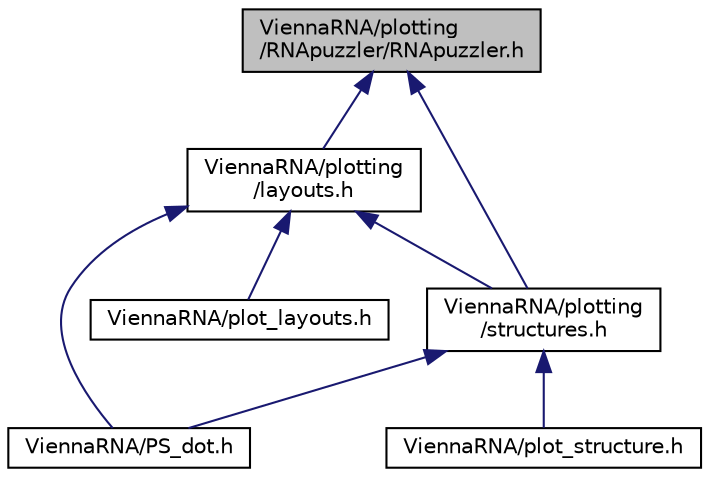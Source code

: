 digraph "ViennaRNA/plotting/RNApuzzler/RNApuzzler.h"
{
 // INTERACTIVE_SVG=YES
 // LATEX_PDF_SIZE
  bgcolor="transparent";
  edge [fontname="Helvetica",fontsize="10",labelfontname="Helvetica",labelfontsize="10"];
  node [fontname="Helvetica",fontsize="10",shape=record];
  Node1 [label="ViennaRNA/plotting\l/RNApuzzler/RNApuzzler.h",height=0.2,width=0.4,color="black", fillcolor="grey75", style="filled", fontcolor="black",tooltip="Implementation of the RNApuzzler RNA secondary structure layout algorithm ."];
  Node1 -> Node2 [dir="back",color="midnightblue",fontsize="10",style="solid"];
  Node2 [label="ViennaRNA/plotting\l/layouts.h",height=0.2,width=0.4,color="black",URL="$layouts_8h.html",tooltip="Secondary structure plot layout algorithms."];
  Node2 -> Node3 [dir="back",color="midnightblue",fontsize="10",style="solid"];
  Node3 [label="ViennaRNA/PS_dot.h",height=0.2,width=0.4,color="black",URL="$PS__dot_8h.html",tooltip="Use ViennaRNA/plotting/probabilities.h instead."];
  Node2 -> Node4 [dir="back",color="midnightblue",fontsize="10",style="solid"];
  Node4 [label="ViennaRNA/plot_layouts.h",height=0.2,width=0.4,color="black",URL="$plot__layouts_8h.html",tooltip="Use ViennaRNA/plotting/layouts.h instead."];
  Node2 -> Node5 [dir="back",color="midnightblue",fontsize="10",style="solid"];
  Node5 [label="ViennaRNA/plotting\l/structures.h",height=0.2,width=0.4,color="black",URL="$plotting_2structures_8h.html",tooltip="Various functions for plotting RNA secondary structures."];
  Node5 -> Node3 [dir="back",color="midnightblue",fontsize="10",style="solid"];
  Node5 -> Node6 [dir="back",color="midnightblue",fontsize="10",style="solid"];
  Node6 [label="ViennaRNA/plot_structure.h",height=0.2,width=0.4,color="black",URL="$plot__structure_8h.html",tooltip="Use ViennaRNA/plotting/structures.h instead."];
  Node1 -> Node5 [dir="back",color="midnightblue",fontsize="10",style="solid"];
}
